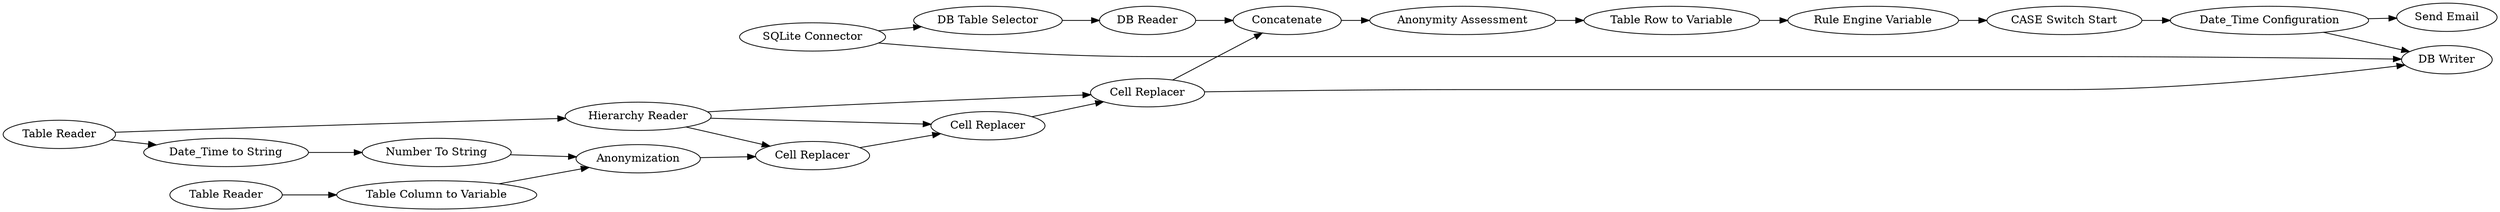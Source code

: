 digraph {
	481 [label=Anonymization]
	2468 [label="Table Reader"]
	2522 [label="Table Reader"]
	2524 [label="SQLite Connector"]
	2525 [label="DB Writer"]
	2526 [label="DB Table Selector"]
	2527 [label="DB Reader"]
	2531 [label="Anonymity Assessment"]
	2548 [label="Table Column to Variable"]
	2553 [label="Cell Replacer"]
	2555 [label="Cell Replacer"]
	2557 [label="Cell Replacer"]
	2558 [label=Concatenate]
	2563 [label="Send Email"]
	2559 [label="Table Row to Variable"]
	2560 [label="CASE Switch Start"]
	2562 [label="Rule Engine Variable"]
	2564 [label="Date_Time Configuration"]
	2566 [label="Date_Time to String"]
	2567 [label="Number To String"]
	2569 [label="Hierarchy Reader"]
	2559 -> 2562
	2560 -> 2564
	2562 -> 2560
	2566 -> 2567
	481 -> 2553
	2468 -> 2548
	2522 -> 2566
	2522 -> 2569
	2524 -> 2525
	2524 -> 2526
	2526 -> 2527
	2527 -> 2558
	2531 -> 2559
	2548 -> 481
	2553 -> 2555
	2555 -> 2557
	2557 -> 2525
	2557 -> 2558
	2558 -> 2531
	2564 -> 2563
	2564 -> 2525
	2567 -> 481
	2569 -> 2553
	2569 -> 2555
	2569 -> 2557
	rankdir=LR
}
